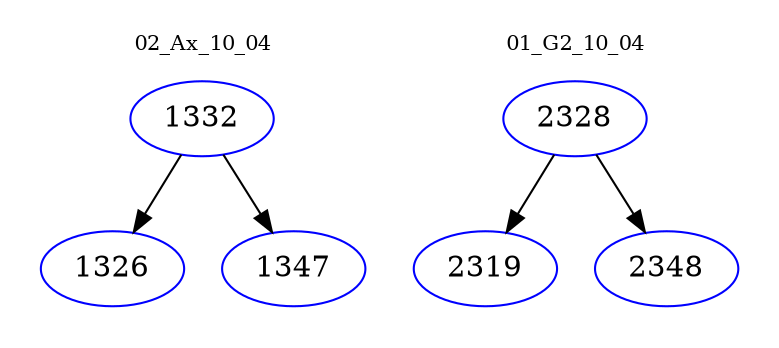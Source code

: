 digraph{
subgraph cluster_0 {
color = white
label = "02_Ax_10_04";
fontsize=10;
T0_1332 [label="1332", color="blue"]
T0_1332 -> T0_1326 [color="black"]
T0_1326 [label="1326", color="blue"]
T0_1332 -> T0_1347 [color="black"]
T0_1347 [label="1347", color="blue"]
}
subgraph cluster_1 {
color = white
label = "01_G2_10_04";
fontsize=10;
T1_2328 [label="2328", color="blue"]
T1_2328 -> T1_2319 [color="black"]
T1_2319 [label="2319", color="blue"]
T1_2328 -> T1_2348 [color="black"]
T1_2348 [label="2348", color="blue"]
}
}
